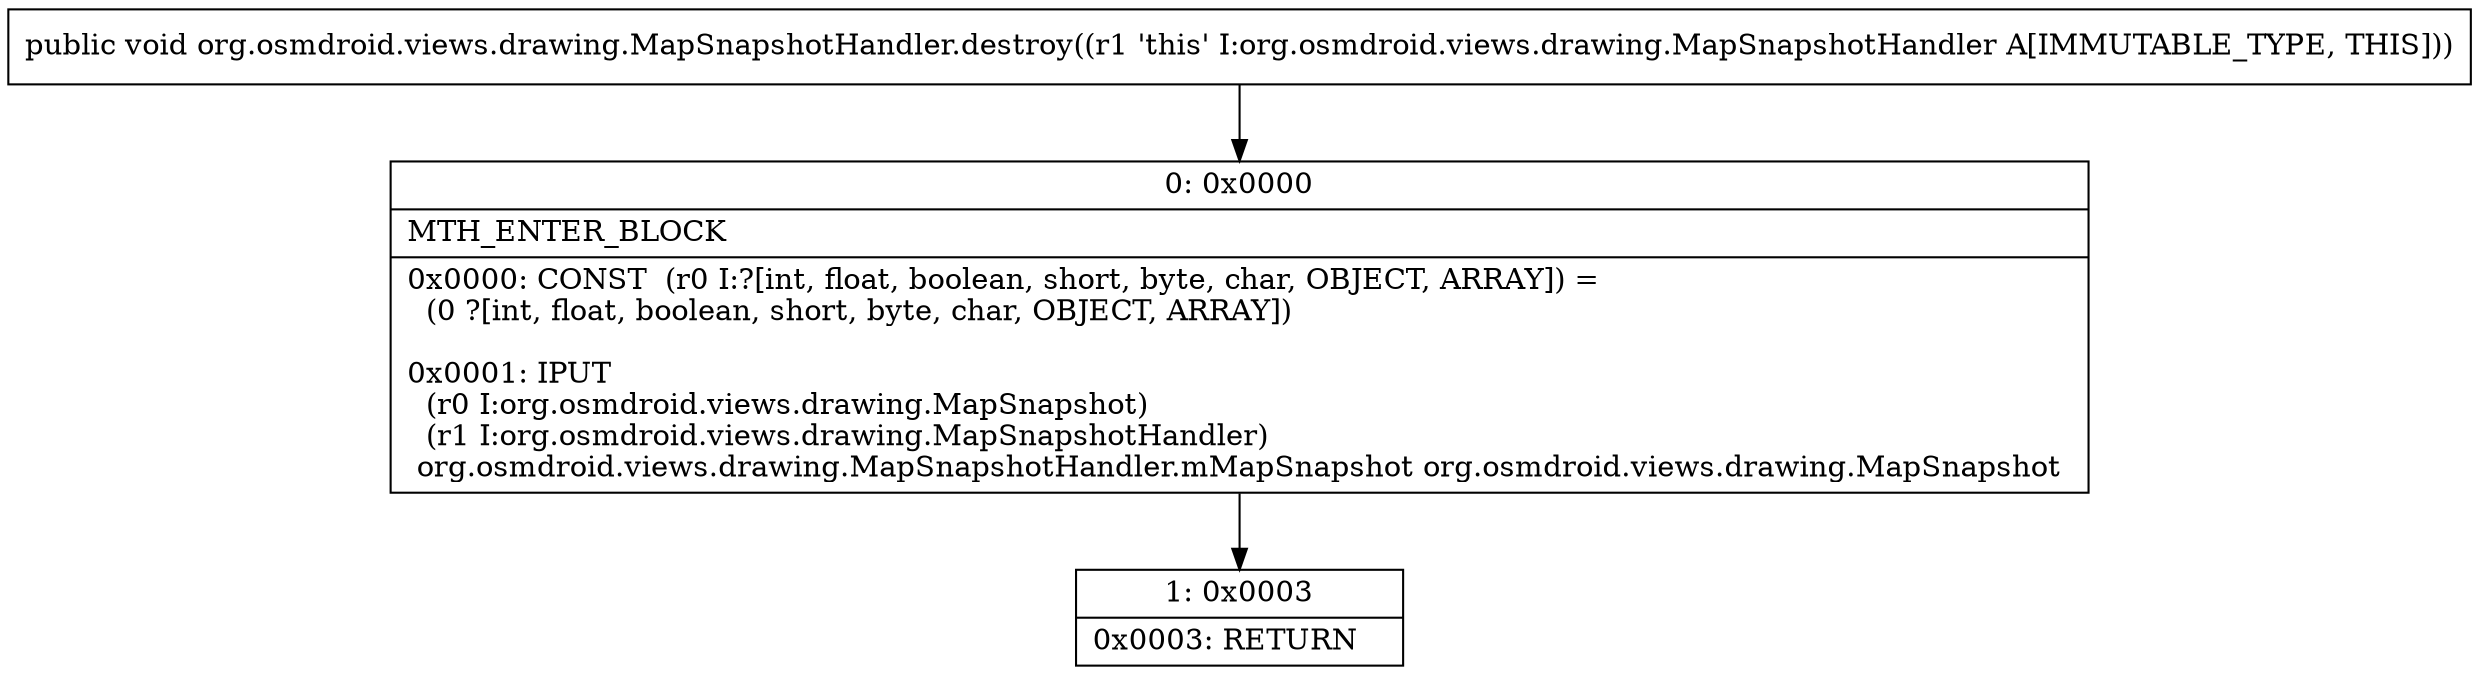 digraph "CFG fororg.osmdroid.views.drawing.MapSnapshotHandler.destroy()V" {
Node_0 [shape=record,label="{0\:\ 0x0000|MTH_ENTER_BLOCK\l|0x0000: CONST  (r0 I:?[int, float, boolean, short, byte, char, OBJECT, ARRAY]) = \l  (0 ?[int, float, boolean, short, byte, char, OBJECT, ARRAY])\l \l0x0001: IPUT  \l  (r0 I:org.osmdroid.views.drawing.MapSnapshot)\l  (r1 I:org.osmdroid.views.drawing.MapSnapshotHandler)\l org.osmdroid.views.drawing.MapSnapshotHandler.mMapSnapshot org.osmdroid.views.drawing.MapSnapshot \l}"];
Node_1 [shape=record,label="{1\:\ 0x0003|0x0003: RETURN   \l}"];
MethodNode[shape=record,label="{public void org.osmdroid.views.drawing.MapSnapshotHandler.destroy((r1 'this' I:org.osmdroid.views.drawing.MapSnapshotHandler A[IMMUTABLE_TYPE, THIS])) }"];
MethodNode -> Node_0;
Node_0 -> Node_1;
}

